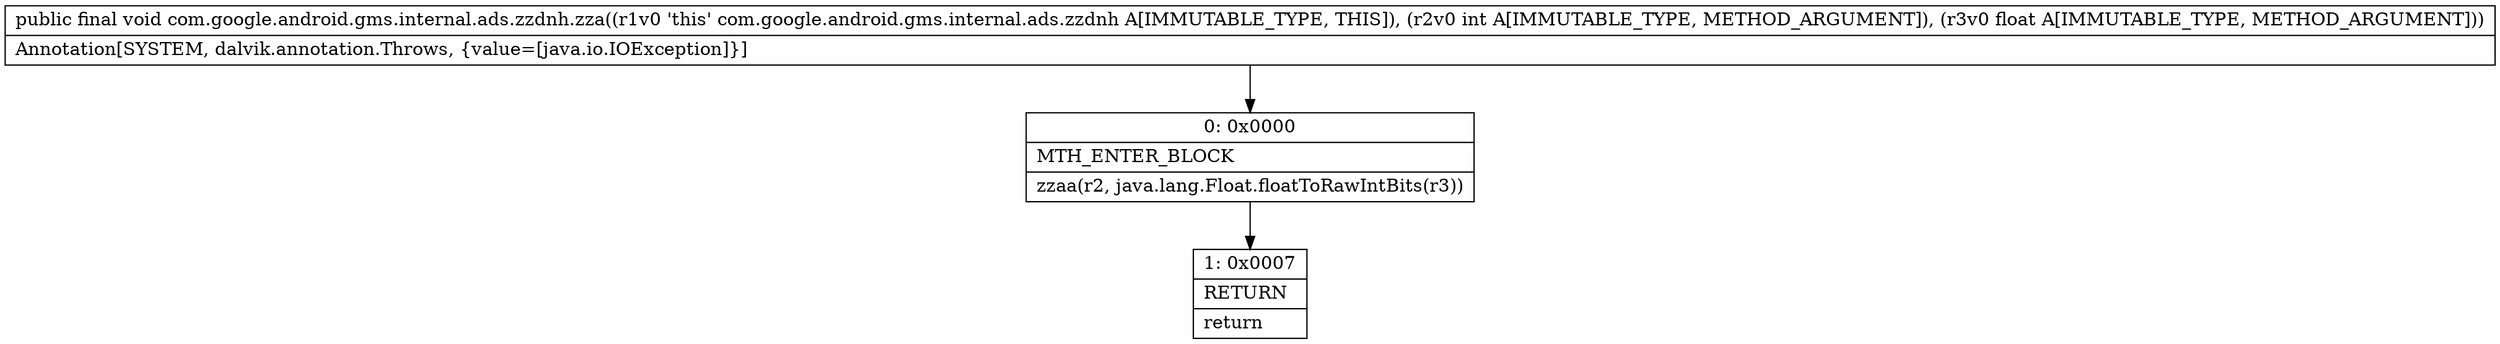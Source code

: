 digraph "CFG forcom.google.android.gms.internal.ads.zzdnh.zza(IF)V" {
Node_0 [shape=record,label="{0\:\ 0x0000|MTH_ENTER_BLOCK\l|zzaa(r2, java.lang.Float.floatToRawIntBits(r3))\l}"];
Node_1 [shape=record,label="{1\:\ 0x0007|RETURN\l|return\l}"];
MethodNode[shape=record,label="{public final void com.google.android.gms.internal.ads.zzdnh.zza((r1v0 'this' com.google.android.gms.internal.ads.zzdnh A[IMMUTABLE_TYPE, THIS]), (r2v0 int A[IMMUTABLE_TYPE, METHOD_ARGUMENT]), (r3v0 float A[IMMUTABLE_TYPE, METHOD_ARGUMENT]))  | Annotation[SYSTEM, dalvik.annotation.Throws, \{value=[java.io.IOException]\}]\l}"];
MethodNode -> Node_0;
Node_0 -> Node_1;
}

